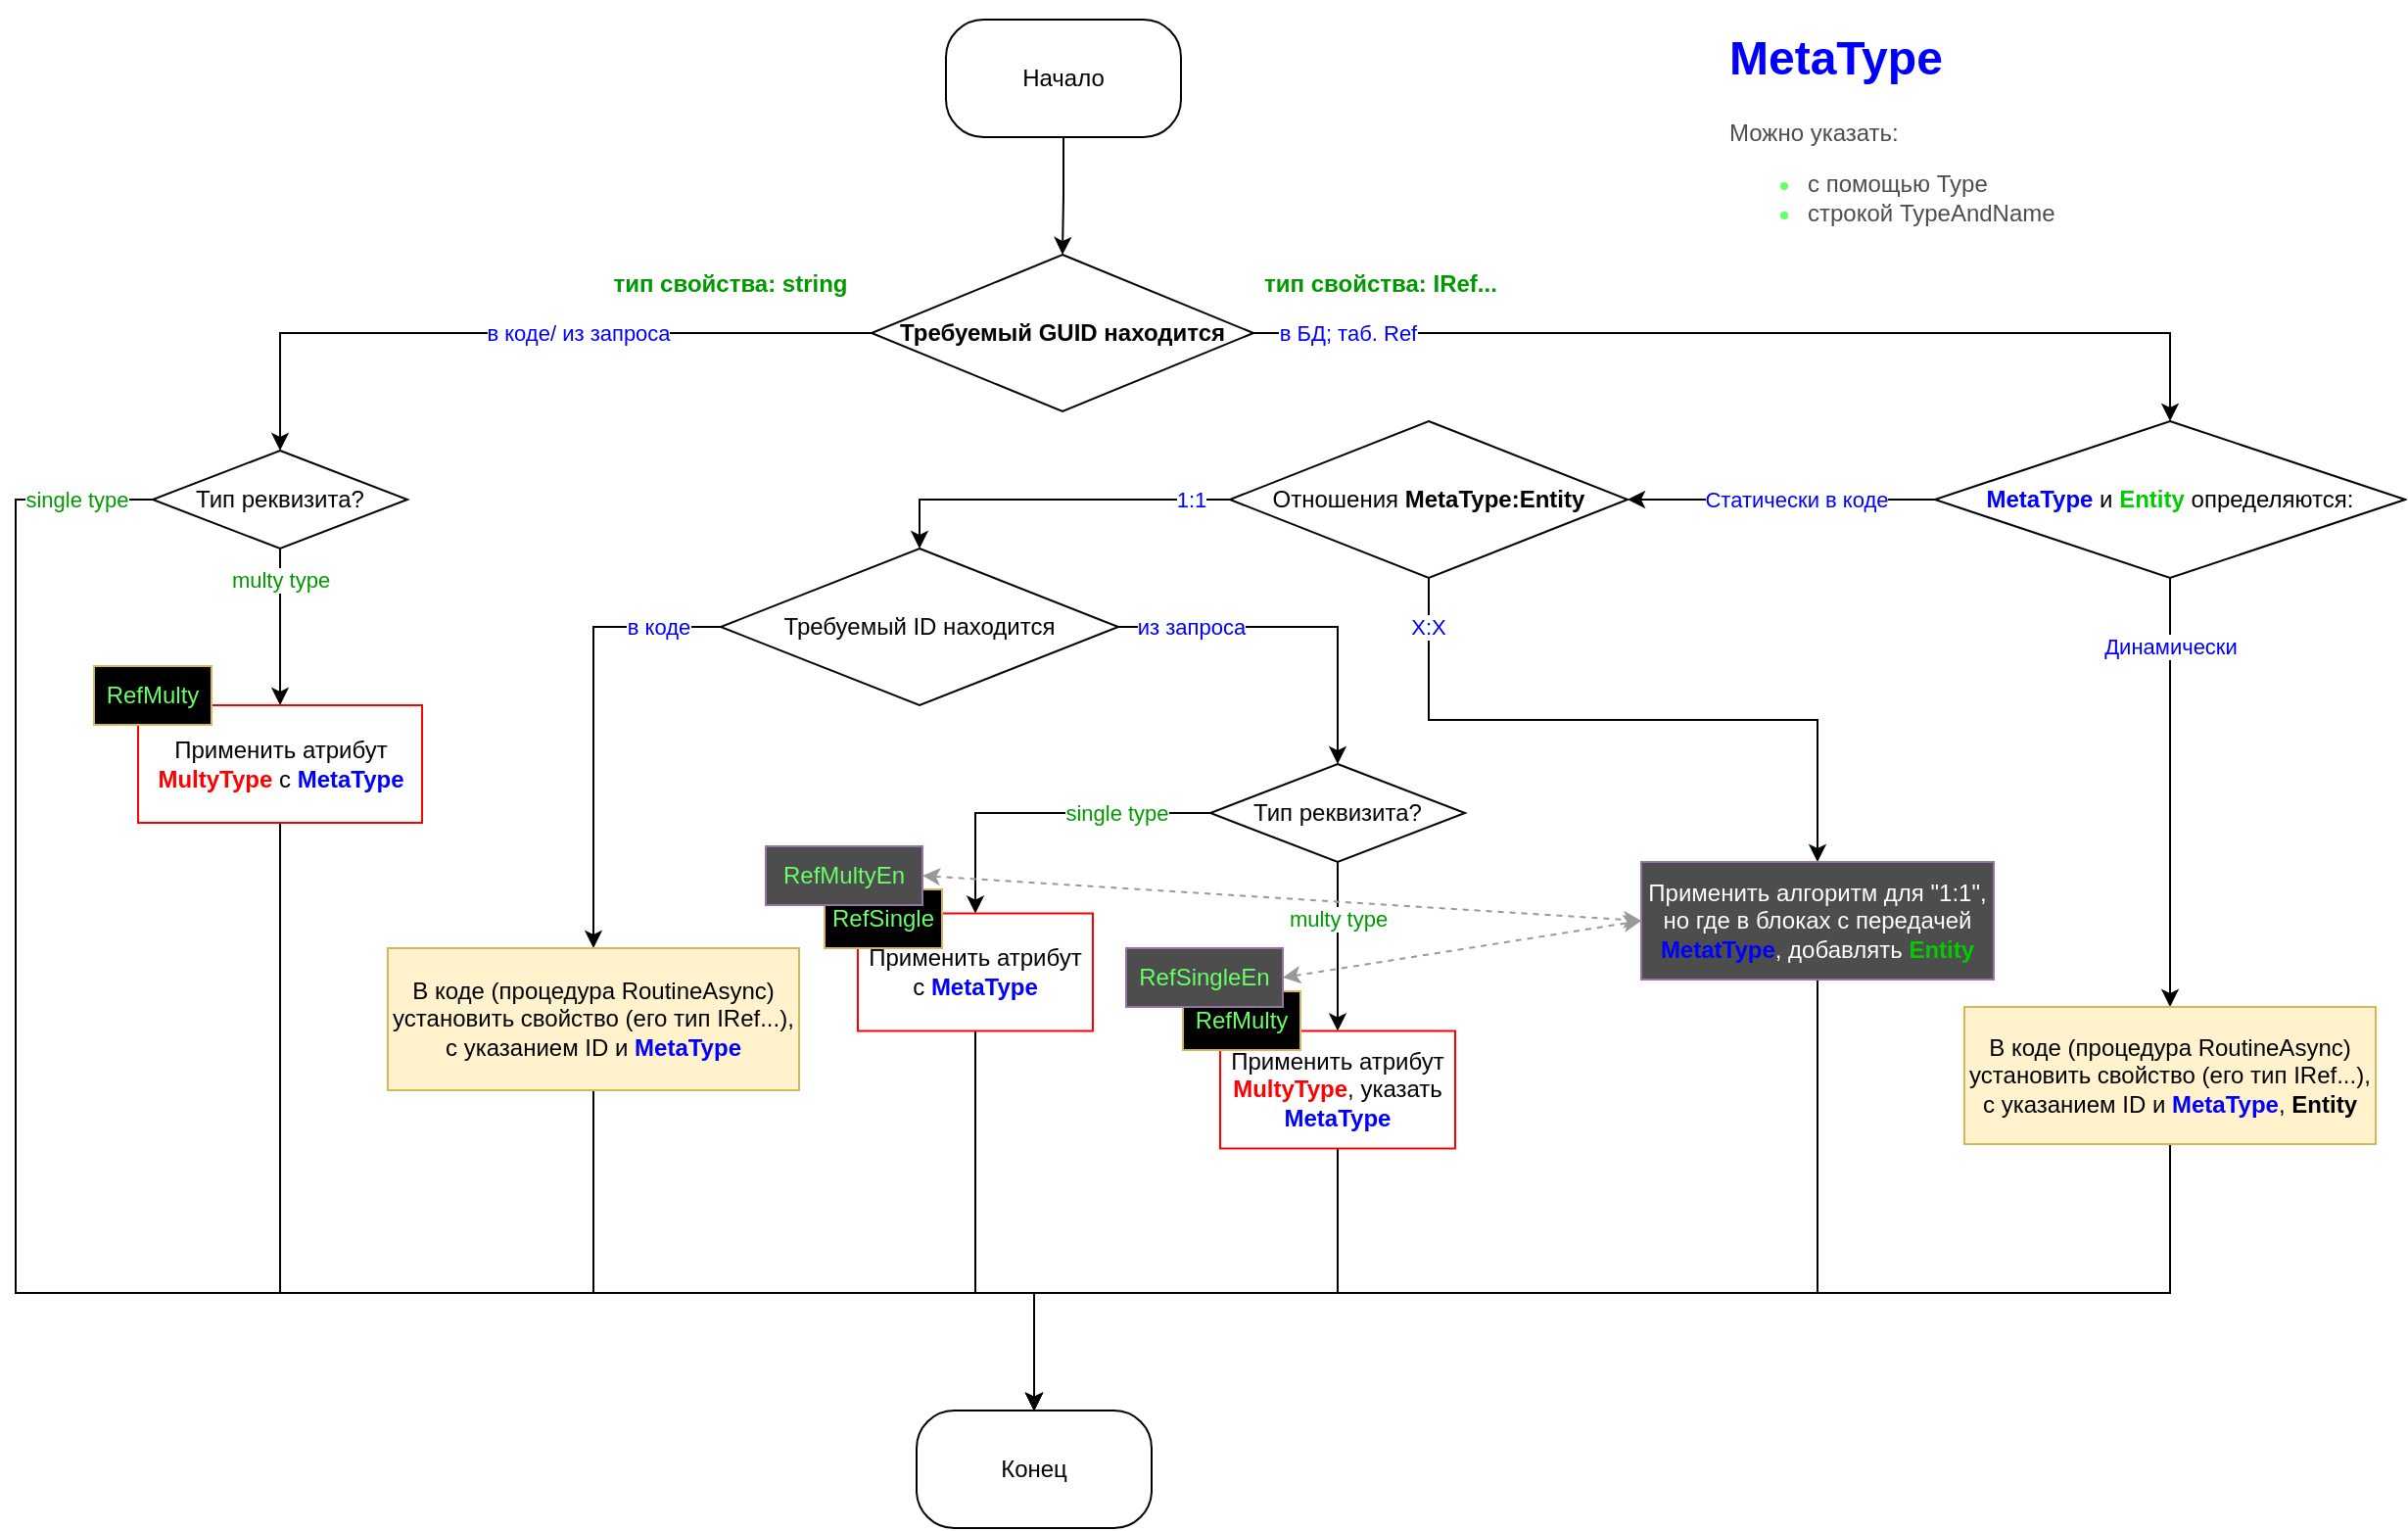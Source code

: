 <mxfile version="20.5.3" type="github">
  <diagram id="txx3bHHGOBFFJghas2Wa" name="Страница 1">
    <mxGraphModel dx="1673" dy="896" grid="1" gridSize="10" guides="1" tooltips="1" connect="1" arrows="1" fold="1" page="1" pageScale="1" pageWidth="1654" pageHeight="1169" math="0" shadow="0">
      <root>
        <mxCell id="0" />
        <mxCell id="1" parent="0" />
        <mxCell id="uhG8UHSYETovZm9aPu19-5" value="" style="edgeStyle=orthogonalEdgeStyle;rounded=0;orthogonalLoop=1;jettySize=auto;html=1;fontColor=#66FF66;" edge="1" parent="1" source="AzMbnHq6-pzzuQCgAMzn-20" target="uhG8UHSYETovZm9aPu19-4">
          <mxGeometry relative="1" as="geometry" />
        </mxCell>
        <mxCell id="AzMbnHq6-pzzuQCgAMzn-20" value="Начало" style="rounded=1;whiteSpace=wrap;html=1;arcSize=32;" parent="1" vertex="1">
          <mxGeometry x="525" y="20" width="120" height="60" as="geometry" />
        </mxCell>
        <mxCell id="AzMbnHq6-pzzuQCgAMzn-21" value="Конец" style="rounded=1;whiteSpace=wrap;html=1;arcSize=32;" parent="1" vertex="1">
          <mxGeometry x="510" y="730" width="120" height="60" as="geometry" />
        </mxCell>
        <mxCell id="uhG8UHSYETovZm9aPu19-8" value="в коде/ из запроса" style="edgeStyle=orthogonalEdgeStyle;rounded=0;orthogonalLoop=1;jettySize=auto;html=1;fontColor=#0000FF;entryX=0.5;entryY=0;entryDx=0;entryDy=0;" edge="1" parent="1" source="uhG8UHSYETovZm9aPu19-4" target="uhG8UHSYETovZm9aPu19-14">
          <mxGeometry x="-0.171" relative="1" as="geometry">
            <mxPoint x="349.5" y="180" as="targetPoint" />
            <mxPoint as="offset" />
          </mxGeometry>
        </mxCell>
        <mxCell id="uhG8UHSYETovZm9aPu19-10" value="в БД; таб. Ref" style="edgeStyle=orthogonalEdgeStyle;rounded=0;orthogonalLoop=1;jettySize=auto;html=1;fontColor=#0000FF;entryX=0.5;entryY=0;entryDx=0;entryDy=0;" edge="1" parent="1" source="uhG8UHSYETovZm9aPu19-4" target="uhG8UHSYETovZm9aPu19-48">
          <mxGeometry x="-0.813" relative="1" as="geometry">
            <mxPoint x="799.5" y="180" as="targetPoint" />
            <mxPoint as="offset" />
          </mxGeometry>
        </mxCell>
        <mxCell id="uhG8UHSYETovZm9aPu19-4" value="Требуемый GUID находится" style="rhombus;whiteSpace=wrap;html=1;rounded=0;arcSize=0;fontStyle=1;verticalAlign=middle;horizontal=1;" vertex="1" parent="1">
          <mxGeometry x="487" y="140" width="195" height="80" as="geometry" />
        </mxCell>
        <mxCell id="uhG8UHSYETovZm9aPu19-6" value="&lt;h1&gt;&lt;font color=&quot;#0000ff&quot;&gt;MetaType&lt;/font&gt;&lt;/h1&gt;&lt;p&gt;&lt;font color=&quot;#4d4d4d&quot;&gt;Можно указать:&lt;/font&gt;&lt;/p&gt;&lt;p&gt;&lt;/p&gt;&lt;ul&gt;&lt;li&gt;&lt;font color=&quot;#4d4d4d&quot;&gt;с помощью Type&lt;/font&gt;&lt;/li&gt;&lt;li&gt;&lt;font color=&quot;#4d4d4d&quot;&gt;строкой TypeAndName&lt;/font&gt;&lt;/li&gt;&lt;/ul&gt;&lt;p&gt;&lt;/p&gt;" style="text;html=1;strokeColor=none;fillColor=none;spacing=5;spacingTop=-20;whiteSpace=wrap;overflow=hidden;rounded=0;fontColor=#66FF66;" vertex="1" parent="1">
          <mxGeometry x="920" y="20" width="190" height="120" as="geometry" />
        </mxCell>
        <mxCell id="uhG8UHSYETovZm9aPu19-11" value="тип свойства: string" style="text;html=1;strokeColor=none;fillColor=none;align=center;verticalAlign=middle;whiteSpace=wrap;rounded=0;fontColor=#009900;fontStyle=1" vertex="1" parent="1">
          <mxGeometry x="350" y="140" width="130" height="30" as="geometry" />
        </mxCell>
        <mxCell id="uhG8UHSYETovZm9aPu19-12" value="тип свойства: IRef..." style="text;html=1;strokeColor=none;fillColor=none;align=center;verticalAlign=middle;whiteSpace=wrap;rounded=0;fontColor=#009900;fontStyle=1" vertex="1" parent="1">
          <mxGeometry x="682" y="140" width="130" height="30" as="geometry" />
        </mxCell>
        <mxCell id="uhG8UHSYETovZm9aPu19-19" value="multy type" style="edgeStyle=orthogonalEdgeStyle;orthogonalLoop=1;jettySize=auto;html=1;fontColor=#009900;rounded=0;" edge="1" parent="1" source="uhG8UHSYETovZm9aPu19-14" target="uhG8UHSYETovZm9aPu19-18">
          <mxGeometry x="-0.6" relative="1" as="geometry">
            <mxPoint as="offset" />
          </mxGeometry>
        </mxCell>
        <mxCell id="uhG8UHSYETovZm9aPu19-27" value="single type" style="edgeStyle=orthogonalEdgeStyle;orthogonalLoop=1;jettySize=auto;html=1;fontColor=#009900;rounded=0;exitX=0;exitY=0.5;exitDx=0;exitDy=0;" edge="1" parent="1" source="uhG8UHSYETovZm9aPu19-14" target="AzMbnHq6-pzzuQCgAMzn-21">
          <mxGeometry x="-0.926" relative="1" as="geometry">
            <mxPoint x="120" y="270" as="sourcePoint" />
            <Array as="points">
              <mxPoint x="50" y="265" />
              <mxPoint x="50" y="670" />
              <mxPoint x="570" y="670" />
            </Array>
            <mxPoint as="offset" />
          </mxGeometry>
        </mxCell>
        <mxCell id="uhG8UHSYETovZm9aPu19-14" value="Тип реквизита?" style="rhombus;whiteSpace=wrap;html=1;rounded=0;arcSize=0;fontStyle=0;verticalAlign=middle;horizontal=1;" vertex="1" parent="1">
          <mxGeometry x="120" y="240" width="130" height="50" as="geometry" />
        </mxCell>
        <mxCell id="uhG8UHSYETovZm9aPu19-30" value="&lt;font color=&quot;#0000ff&quot;&gt;1:1&lt;/font&gt;" style="edgeStyle=orthogonalEdgeStyle;rounded=0;orthogonalLoop=1;jettySize=auto;html=1;fontColor=#000000;entryX=0.5;entryY=0;entryDx=0;entryDy=0;" edge="1" parent="1" source="uhG8UHSYETovZm9aPu19-17" target="uhG8UHSYETovZm9aPu19-29">
          <mxGeometry x="-0.781" relative="1" as="geometry">
            <mxPoint as="offset" />
          </mxGeometry>
        </mxCell>
        <mxCell id="uhG8UHSYETovZm9aPu19-46" value="X:X" style="edgeStyle=orthogonalEdgeStyle;rounded=0;orthogonalLoop=1;jettySize=auto;html=1;fontColor=#0000FF;exitX=0.5;exitY=1;exitDx=0;exitDy=0;" edge="1" parent="1" source="uhG8UHSYETovZm9aPu19-17" target="uhG8UHSYETovZm9aPu19-45">
          <mxGeometry x="-0.855" y="-1" relative="1" as="geometry">
            <mxPoint as="offset" />
          </mxGeometry>
        </mxCell>
        <mxCell id="uhG8UHSYETovZm9aPu19-17" value="&lt;font color=&quot;#000000&quot;&gt;Отношения &lt;b&gt;MetaType:Entity&lt;/b&gt;&lt;/font&gt;" style="rhombus;whiteSpace=wrap;html=1;rounded=0;fontColor=#009900;fillColor=none;" vertex="1" parent="1">
          <mxGeometry x="670" y="225" width="203" height="80" as="geometry" />
        </mxCell>
        <mxCell id="uhG8UHSYETovZm9aPu19-28" style="edgeStyle=orthogonalEdgeStyle;rounded=0;orthogonalLoop=1;jettySize=auto;html=1;exitX=0.5;exitY=1;exitDx=0;exitDy=0;entryX=0.5;entryY=0;entryDx=0;entryDy=0;fontColor=#009900;" edge="1" parent="1" source="uhG8UHSYETovZm9aPu19-18" target="AzMbnHq6-pzzuQCgAMzn-21">
          <mxGeometry relative="1" as="geometry">
            <Array as="points">
              <mxPoint x="185" y="670" />
              <mxPoint x="570" y="670" />
            </Array>
          </mxGeometry>
        </mxCell>
        <mxCell id="uhG8UHSYETovZm9aPu19-18" value="Применить атрибут &lt;b&gt;&lt;font color=&quot;#ff0000&quot;&gt;MultyType&lt;/font&gt;&lt;/b&gt; с &lt;font color=&quot;#0000ff&quot;&gt;&lt;b&gt;MetaType&lt;/b&gt;&lt;/font&gt;" style="whiteSpace=wrap;html=1;rounded=0;arcSize=0;fontStyle=0;strokeColor=#FF0000;" vertex="1" parent="1">
          <mxGeometry x="112.5" y="370" width="145" height="60" as="geometry" />
        </mxCell>
        <mxCell id="uhG8UHSYETovZm9aPu19-32" value="в коде" style="edgeStyle=orthogonalEdgeStyle;rounded=0;orthogonalLoop=1;jettySize=auto;html=1;fontColor=#0000FF;exitX=0;exitY=0.5;exitDx=0;exitDy=0;" edge="1" parent="1" source="uhG8UHSYETovZm9aPu19-29" target="uhG8UHSYETovZm9aPu19-31">
          <mxGeometry x="-0.721" relative="1" as="geometry">
            <mxPoint as="offset" />
          </mxGeometry>
        </mxCell>
        <mxCell id="uhG8UHSYETovZm9aPu19-34" value="из запроса" style="edgeStyle=orthogonalEdgeStyle;rounded=0;orthogonalLoop=1;jettySize=auto;html=1;fontColor=#0000FF;exitX=1;exitY=0.5;exitDx=0;exitDy=0;entryX=0.5;entryY=0;entryDx=0;entryDy=0;" edge="1" parent="1" source="uhG8UHSYETovZm9aPu19-29" target="uhG8UHSYETovZm9aPu19-38">
          <mxGeometry x="-0.602" relative="1" as="geometry">
            <mxPoint x="740" y="410" as="targetPoint" />
            <mxPoint x="1" as="offset" />
          </mxGeometry>
        </mxCell>
        <mxCell id="uhG8UHSYETovZm9aPu19-29" value="&lt;font color=&quot;#000000&quot;&gt;Требуемый ID находится&lt;/font&gt;" style="rhombus;whiteSpace=wrap;html=1;rounded=0;fontColor=#009900;fillColor=none;" vertex="1" parent="1">
          <mxGeometry x="410" y="290" width="203" height="80" as="geometry" />
        </mxCell>
        <mxCell id="uhG8UHSYETovZm9aPu19-35" style="edgeStyle=orthogonalEdgeStyle;rounded=0;orthogonalLoop=1;jettySize=auto;html=1;exitX=0.5;exitY=1;exitDx=0;exitDy=0;entryX=0.5;entryY=0;entryDx=0;entryDy=0;fontColor=#0000FF;" edge="1" parent="1" source="uhG8UHSYETovZm9aPu19-31" target="AzMbnHq6-pzzuQCgAMzn-21">
          <mxGeometry relative="1" as="geometry">
            <Array as="points">
              <mxPoint x="345" y="670" />
              <mxPoint x="570" y="670" />
            </Array>
          </mxGeometry>
        </mxCell>
        <mxCell id="uhG8UHSYETovZm9aPu19-31" value="&lt;font color=&quot;#000000&quot;&gt;В коде (процедура RoutineAsync) установить свойство (его тип IRef...), c указанием ID и &lt;/font&gt;&lt;font color=&quot;#0000ff&quot;&gt;&lt;b&gt;MetaType&lt;/b&gt;&lt;/font&gt;" style="whiteSpace=wrap;html=1;fillColor=#fff2cc;rounded=0;strokeColor=#d6b656;" vertex="1" parent="1">
          <mxGeometry x="240" y="494" width="210" height="72.5" as="geometry" />
        </mxCell>
        <mxCell id="uhG8UHSYETovZm9aPu19-37" value="single type" style="edgeStyle=orthogonalEdgeStyle;orthogonalLoop=1;jettySize=auto;html=1;fontColor=#009900;rounded=0;exitX=0;exitY=0.5;exitDx=0;exitDy=0;entryX=0.5;entryY=0;entryDx=0;entryDy=0;" edge="1" parent="1" source="uhG8UHSYETovZm9aPu19-38" target="uhG8UHSYETovZm9aPu19-40">
          <mxGeometry x="-0.434" relative="1" as="geometry">
            <mxPoint x="621" y="444" as="sourcePoint" />
            <mxPoint x="530" y="470" as="targetPoint" />
            <Array as="points">
              <mxPoint x="540" y="425" />
            </Array>
            <mxPoint as="offset" />
          </mxGeometry>
        </mxCell>
        <mxCell id="uhG8UHSYETovZm9aPu19-54" value="&lt;span style=&quot;color: rgb(0, 153, 0);&quot;&gt;multy type&lt;/span&gt;" style="edgeStyle=orthogonalEdgeStyle;rounded=0;orthogonalLoop=1;jettySize=auto;html=1;exitX=0.5;exitY=1;exitDx=0;exitDy=0;entryX=0.5;entryY=0;entryDx=0;entryDy=0;fontColor=#00CC00;" edge="1" parent="1" source="uhG8UHSYETovZm9aPu19-38" target="uhG8UHSYETovZm9aPu19-42">
          <mxGeometry x="-0.304" relative="1" as="geometry">
            <Array as="points">
              <mxPoint x="725" y="480" />
              <mxPoint x="725" y="480" />
            </Array>
            <mxPoint y="-1" as="offset" />
          </mxGeometry>
        </mxCell>
        <mxCell id="uhG8UHSYETovZm9aPu19-38" value="Тип реквизита?" style="rhombus;whiteSpace=wrap;html=1;rounded=0;arcSize=0;fontStyle=0;verticalAlign=middle;horizontal=1;" vertex="1" parent="1">
          <mxGeometry x="660" y="400" width="130" height="50" as="geometry" />
        </mxCell>
        <mxCell id="uhG8UHSYETovZm9aPu19-41" style="edgeStyle=orthogonalEdgeStyle;rounded=0;orthogonalLoop=1;jettySize=auto;html=1;exitX=0.5;exitY=1;exitDx=0;exitDy=0;entryX=0.5;entryY=0;entryDx=0;entryDy=0;fontColor=#000000;" edge="1" parent="1" source="uhG8UHSYETovZm9aPu19-40" target="AzMbnHq6-pzzuQCgAMzn-21">
          <mxGeometry relative="1" as="geometry">
            <Array as="points">
              <mxPoint x="540" y="670" />
              <mxPoint x="570" y="670" />
            </Array>
          </mxGeometry>
        </mxCell>
        <mxCell id="uhG8UHSYETovZm9aPu19-40" value="&lt;font color=&quot;#000000&quot;&gt;Применить атрибут с &lt;/font&gt;&lt;b&gt;MetaType&lt;/b&gt;" style="rounded=0;whiteSpace=wrap;html=1;fontColor=#0000FF;fillColor=none;strokeColor=#FF0000;" vertex="1" parent="1">
          <mxGeometry x="480" y="476.25" width="120" height="60" as="geometry" />
        </mxCell>
        <mxCell id="uhG8UHSYETovZm9aPu19-43" style="edgeStyle=orthogonalEdgeStyle;rounded=0;orthogonalLoop=1;jettySize=auto;html=1;exitX=0.5;exitY=1;exitDx=0;exitDy=0;entryX=0.5;entryY=0;entryDx=0;entryDy=0;fontColor=#FF0000;" edge="1" parent="1" source="uhG8UHSYETovZm9aPu19-42" target="AzMbnHq6-pzzuQCgAMzn-21">
          <mxGeometry relative="1" as="geometry">
            <Array as="points">
              <mxPoint x="725" y="670" />
              <mxPoint x="570" y="670" />
            </Array>
          </mxGeometry>
        </mxCell>
        <mxCell id="uhG8UHSYETovZm9aPu19-42" value="Применить атрибут &lt;b&gt;&lt;font color=&quot;#ff0000&quot;&gt;MultyType&lt;/font&gt;&lt;/b&gt;, указать &lt;b&gt;&lt;font color=&quot;#0000ff&quot;&gt;MetaType&lt;/font&gt;&lt;/b&gt;" style="rounded=0;whiteSpace=wrap;html=1;fontColor=#000000;fillColor=none;strokeColor=#FF0000;" vertex="1" parent="1">
          <mxGeometry x="665" y="536.25" width="120" height="60" as="geometry" />
        </mxCell>
        <mxCell id="uhG8UHSYETovZm9aPu19-47" style="edgeStyle=orthogonalEdgeStyle;rounded=0;orthogonalLoop=1;jettySize=auto;html=1;exitX=0.5;exitY=1;exitDx=0;exitDy=0;fontColor=#00CC00;" edge="1" parent="1" source="uhG8UHSYETovZm9aPu19-45">
          <mxGeometry relative="1" as="geometry">
            <mxPoint x="570" y="730" as="targetPoint" />
            <Array as="points">
              <mxPoint x="970" y="670" />
              <mxPoint x="570" y="670" />
            </Array>
          </mxGeometry>
        </mxCell>
        <mxCell id="uhG8UHSYETovZm9aPu19-45" value="&lt;font color=&quot;#ffffff&quot;&gt;Применить алгоритм для &quot;1:1&quot;, но где в блоках с передачей&lt;/font&gt;&lt;font color=&quot;#666666&quot;&gt; &lt;/font&gt;&lt;font color=&quot;#0000ff&quot;&gt;&lt;b&gt;MetatType&lt;/b&gt;&lt;/font&gt;&lt;font color=&quot;#ffffff&quot;&gt;, добавлять&lt;/font&gt;&lt;font color=&quot;#666666&quot;&gt; &lt;/font&gt;&lt;font color=&quot;#00cc00&quot;&gt;&lt;b&gt;Entity&lt;/b&gt;&lt;/font&gt;" style="whiteSpace=wrap;html=1;fillColor=#4D4D4D;rounded=0;strokeColor=#9673a6;" vertex="1" parent="1">
          <mxGeometry x="880" y="450" width="180" height="60" as="geometry" />
        </mxCell>
        <mxCell id="uhG8UHSYETovZm9aPu19-49" value="Статически в коде" style="edgeStyle=orthogonalEdgeStyle;rounded=0;orthogonalLoop=1;jettySize=auto;html=1;exitX=0;exitY=0.5;exitDx=0;exitDy=0;entryX=1;entryY=0.5;entryDx=0;entryDy=0;fontColor=#0000FF;" edge="1" parent="1" source="uhG8UHSYETovZm9aPu19-48" target="uhG8UHSYETovZm9aPu19-17">
          <mxGeometry x="-0.108" relative="1" as="geometry">
            <mxPoint x="-1" as="offset" />
          </mxGeometry>
        </mxCell>
        <mxCell id="uhG8UHSYETovZm9aPu19-51" value="Динамически" style="edgeStyle=orthogonalEdgeStyle;rounded=0;orthogonalLoop=1;jettySize=auto;html=1;fontColor=#0000FF;" edge="1" parent="1" source="uhG8UHSYETovZm9aPu19-48" target="uhG8UHSYETovZm9aPu19-50">
          <mxGeometry x="-0.68" relative="1" as="geometry">
            <mxPoint as="offset" />
          </mxGeometry>
        </mxCell>
        <mxCell id="uhG8UHSYETovZm9aPu19-48" value="&lt;b style=&quot;&quot;&gt;&lt;font color=&quot;#0000ff&quot;&gt;MetaType &lt;/font&gt;&lt;/b&gt;&lt;font color=&quot;#000000&quot;&gt;и &lt;/font&gt;&lt;b&gt;Entity&amp;nbsp;&lt;/b&gt;&lt;font style=&quot;&quot; color=&quot;#000000&quot;&gt;определяются:&lt;/font&gt;" style="rhombus;whiteSpace=wrap;html=1;rounded=0;fontColor=#00CC00;fillColor=none;" vertex="1" parent="1">
          <mxGeometry x="1030" y="225" width="240" height="80" as="geometry" />
        </mxCell>
        <mxCell id="uhG8UHSYETovZm9aPu19-52" style="edgeStyle=orthogonalEdgeStyle;rounded=0;orthogonalLoop=1;jettySize=auto;html=1;exitX=0.5;exitY=1;exitDx=0;exitDy=0;entryX=0.5;entryY=0;entryDx=0;entryDy=0;fontColor=#00CC00;" edge="1" parent="1" source="uhG8UHSYETovZm9aPu19-50" target="AzMbnHq6-pzzuQCgAMzn-21">
          <mxGeometry relative="1" as="geometry">
            <Array as="points">
              <mxPoint x="1150" y="670" />
              <mxPoint x="570" y="670" />
            </Array>
          </mxGeometry>
        </mxCell>
        <mxCell id="uhG8UHSYETovZm9aPu19-50" value="&lt;font color=&quot;#000000&quot;&gt;В коде (процедура RoutineAsync) установить свойство (его тип IRef...), c указанием ID и&amp;nbsp;&lt;/font&gt;&lt;b style=&quot;color: rgb(0, 0, 255);&quot;&gt;MetaType&lt;/b&gt;&lt;font color=&quot;#000000&quot;&gt;, &lt;/font&gt;&lt;b style=&quot;&quot;&gt;Entity&lt;/b&gt;" style="whiteSpace=wrap;html=1;fillColor=#fff2cc;rounded=0;strokeColor=#d6b656;" vertex="1" parent="1">
          <mxGeometry x="1045" y="524" width="210" height="70" as="geometry" />
        </mxCell>
        <mxCell id="uhG8UHSYETovZm9aPu19-55" value="RefMulty" style="text;html=1;strokeColor=#d6b656;fillColor=#000000;align=center;verticalAlign=middle;whiteSpace=wrap;rounded=0;fontColor=#66FF66;" vertex="1" parent="1">
          <mxGeometry x="646" y="516" width="60" height="30" as="geometry" />
        </mxCell>
        <mxCell id="uhG8UHSYETovZm9aPu19-1" value="RefMulty" style="text;html=1;strokeColor=#d6b656;fillColor=#000000;align=center;verticalAlign=middle;whiteSpace=wrap;rounded=0;fontColor=#66FF66;" vertex="1" parent="1">
          <mxGeometry x="90" y="350" width="60" height="30" as="geometry" />
        </mxCell>
        <mxCell id="uhG8UHSYETovZm9aPu19-56" value="RefSingle" style="text;html=1;strokeColor=#d6b656;fillColor=#000000;align=center;verticalAlign=middle;whiteSpace=wrap;rounded=0;fontColor=#66FF66;" vertex="1" parent="1">
          <mxGeometry x="463" y="464" width="60" height="30" as="geometry" />
        </mxCell>
        <mxCell id="uhG8UHSYETovZm9aPu19-59" value="RefSingleEn" style="text;html=1;strokeColor=#9673a6;fillColor=#4D4D4D;align=center;verticalAlign=middle;whiteSpace=wrap;rounded=0;fontColor=#66FF66;" vertex="1" parent="1">
          <mxGeometry x="617" y="494" width="80" height="30" as="geometry" />
        </mxCell>
        <mxCell id="uhG8UHSYETovZm9aPu19-60" value="" style="endArrow=classic;startArrow=classic;html=1;rounded=0;fontColor=#FFFFFF;exitX=1;exitY=0.5;exitDx=0;exitDy=0;entryX=0;entryY=0.5;entryDx=0;entryDy=0;strokeColor=#999999;dashed=1;" edge="1" parent="1" source="uhG8UHSYETovZm9aPu19-58" target="uhG8UHSYETovZm9aPu19-45">
          <mxGeometry width="50" height="50" relative="1" as="geometry">
            <mxPoint x="600" y="480" as="sourcePoint" />
            <mxPoint x="650" y="430" as="targetPoint" />
          </mxGeometry>
        </mxCell>
        <mxCell id="uhG8UHSYETovZm9aPu19-61" value="" style="endArrow=classic;startArrow=classic;html=1;rounded=0;fontColor=#FFFFFF;exitX=1;exitY=0.5;exitDx=0;exitDy=0;strokeColor=#999999;dashed=1;" edge="1" parent="1" source="uhG8UHSYETovZm9aPu19-59">
          <mxGeometry width="50" height="50" relative="1" as="geometry">
            <mxPoint x="600" y="480" as="sourcePoint" />
            <mxPoint x="880" y="480" as="targetPoint" />
          </mxGeometry>
        </mxCell>
        <mxCell id="uhG8UHSYETovZm9aPu19-58" value="RefMultyEn" style="text;html=1;strokeColor=#9673a6;fillColor=#4D4D4D;align=center;verticalAlign=middle;whiteSpace=wrap;rounded=0;fontColor=#66FF66;" vertex="1" parent="1">
          <mxGeometry x="433" y="442" width="80" height="30" as="geometry" />
        </mxCell>
      </root>
    </mxGraphModel>
  </diagram>
</mxfile>
